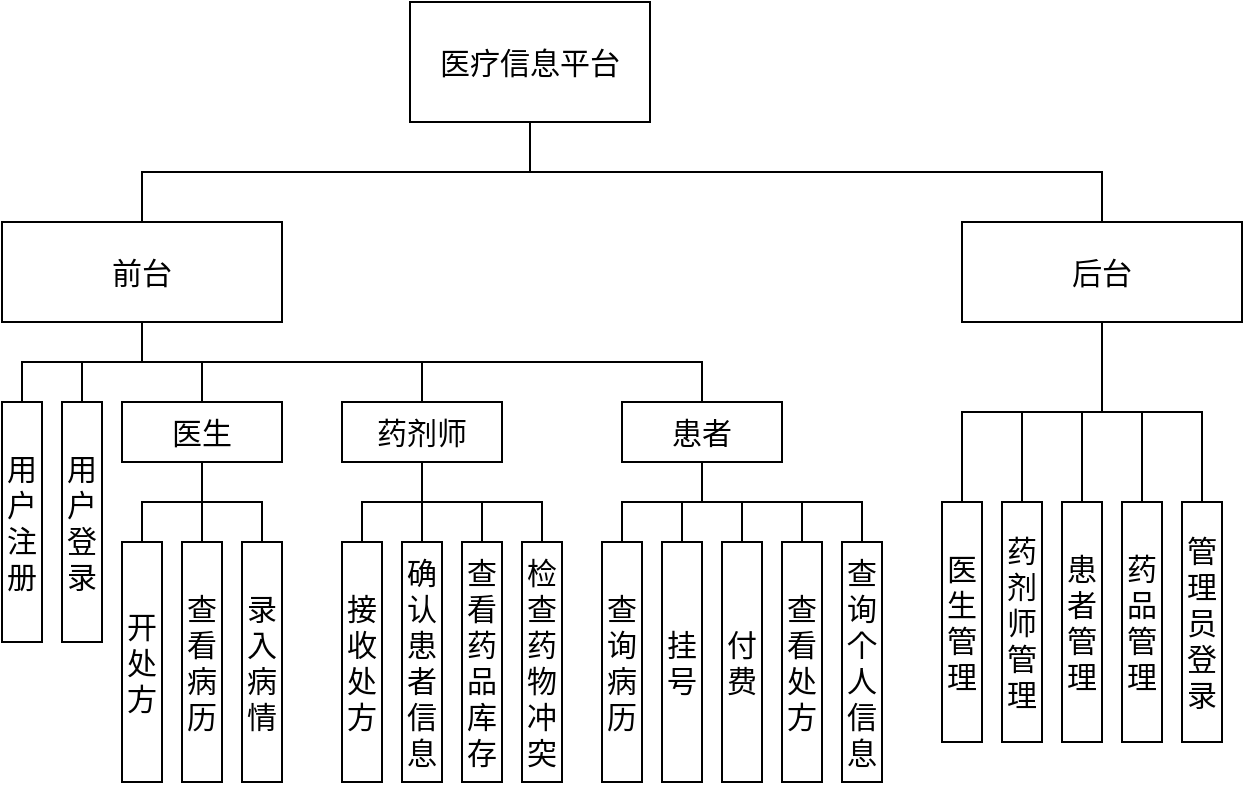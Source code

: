 <mxfile version="17.5.0" type="github">
  <diagram id="prtHgNgQTEPvFCAcTncT" name="Page-1">
    <mxGraphModel dx="990" dy="539" grid="1" gridSize="10" guides="1" tooltips="1" connect="1" arrows="1" fold="1" page="1" pageScale="1" pageWidth="827" pageHeight="1169" math="0" shadow="0">
      <root>
        <mxCell id="0" />
        <mxCell id="1" parent="0" />
        <UserObject label="医疗信息平台" treeRoot="1" id="oJA0DEstWOMaebIxO12c-12">
          <mxCell style="whiteSpace=wrap;html=1;align=center;treeFolding=1;treeMoving=1;newEdgeStyle={&quot;edgeStyle&quot;:&quot;elbowEdgeStyle&quot;,&quot;startArrow&quot;:&quot;none&quot;,&quot;endArrow&quot;:&quot;none&quot;};fontSize=15;" parent="1" vertex="1">
            <mxGeometry x="324" y="230" width="120" height="60" as="geometry" />
          </mxCell>
        </UserObject>
        <mxCell id="oJA0DEstWOMaebIxO12c-15" value="" style="edgeStyle=elbowEdgeStyle;elbow=vertical;startArrow=none;endArrow=none;rounded=0;fontSize=15;" parent="1" source="oJA0DEstWOMaebIxO12c-12" target="oJA0DEstWOMaebIxO12c-16" edge="1">
          <mxGeometry relative="1" as="geometry">
            <mxPoint x="520" y="510" as="sourcePoint" />
          </mxGeometry>
        </mxCell>
        <mxCell id="oJA0DEstWOMaebIxO12c-16" value="前台" style="whiteSpace=wrap;html=1;align=center;verticalAlign=middle;treeFolding=1;treeMoving=1;newEdgeStyle={&quot;edgeStyle&quot;:&quot;elbowEdgeStyle&quot;,&quot;startArrow&quot;:&quot;none&quot;,&quot;endArrow&quot;:&quot;none&quot;};fontSize=15;" parent="1" vertex="1">
          <mxGeometry x="120" y="340" width="140" height="50" as="geometry" />
        </mxCell>
        <mxCell id="oJA0DEstWOMaebIxO12c-17" value="" style="edgeStyle=elbowEdgeStyle;elbow=vertical;startArrow=none;endArrow=none;rounded=0;fontSize=15;" parent="1" source="oJA0DEstWOMaebIxO12c-16" target="oJA0DEstWOMaebIxO12c-18" edge="1">
          <mxGeometry relative="1" as="geometry">
            <mxPoint x="520" y="510" as="sourcePoint" />
          </mxGeometry>
        </mxCell>
        <mxCell id="oJA0DEstWOMaebIxO12c-18" value="用户注册" style="whiteSpace=wrap;html=1;align=center;verticalAlign=middle;treeFolding=1;treeMoving=1;newEdgeStyle={&quot;edgeStyle&quot;:&quot;elbowEdgeStyle&quot;,&quot;startArrow&quot;:&quot;none&quot;,&quot;endArrow&quot;:&quot;none&quot;};fontSize=15;" parent="1" vertex="1">
          <mxGeometry x="120" y="430" width="20" height="120" as="geometry" />
        </mxCell>
        <mxCell id="oJA0DEstWOMaebIxO12c-19" value="" style="edgeStyle=elbowEdgeStyle;elbow=vertical;startArrow=none;endArrow=none;rounded=0;fontSize=15;" parent="1" source="oJA0DEstWOMaebIxO12c-16" target="oJA0DEstWOMaebIxO12c-20" edge="1">
          <mxGeometry relative="1" as="geometry">
            <mxPoint x="460" y="600" as="sourcePoint" />
          </mxGeometry>
        </mxCell>
        <mxCell id="oJA0DEstWOMaebIxO12c-20" value="用户登录" style="whiteSpace=wrap;html=1;align=center;verticalAlign=middle;treeFolding=1;treeMoving=1;newEdgeStyle={&quot;edgeStyle&quot;:&quot;elbowEdgeStyle&quot;,&quot;startArrow&quot;:&quot;none&quot;,&quot;endArrow&quot;:&quot;none&quot;};fontSize=15;" parent="1" vertex="1">
          <mxGeometry x="150" y="430" width="20" height="120" as="geometry" />
        </mxCell>
        <mxCell id="oJA0DEstWOMaebIxO12c-25" value="" style="edgeStyle=elbowEdgeStyle;elbow=vertical;startArrow=none;endArrow=none;rounded=0;fontSize=15;" parent="1" source="oJA0DEstWOMaebIxO12c-16" target="oJA0DEstWOMaebIxO12c-26" edge="1">
          <mxGeometry relative="1" as="geometry">
            <mxPoint x="520" y="510" as="sourcePoint" />
          </mxGeometry>
        </mxCell>
        <mxCell id="oJA0DEstWOMaebIxO12c-26" value="医生" style="whiteSpace=wrap;html=1;align=center;verticalAlign=middle;treeFolding=1;treeMoving=1;newEdgeStyle={&quot;edgeStyle&quot;:&quot;elbowEdgeStyle&quot;,&quot;startArrow&quot;:&quot;none&quot;,&quot;endArrow&quot;:&quot;none&quot;};fontSize=15;" parent="1" vertex="1">
          <mxGeometry x="180" y="430" width="80" height="30" as="geometry" />
        </mxCell>
        <mxCell id="oJA0DEstWOMaebIxO12c-27" value="" style="edgeStyle=elbowEdgeStyle;elbow=vertical;startArrow=none;endArrow=none;rounded=0;fontSize=15;" parent="1" source="oJA0DEstWOMaebIxO12c-16" target="oJA0DEstWOMaebIxO12c-28" edge="1">
          <mxGeometry relative="1" as="geometry">
            <mxPoint x="460" y="600" as="sourcePoint" />
          </mxGeometry>
        </mxCell>
        <mxCell id="oJA0DEstWOMaebIxO12c-28" value="药剂师" style="whiteSpace=wrap;html=1;align=center;verticalAlign=middle;treeFolding=1;treeMoving=1;newEdgeStyle={&quot;edgeStyle&quot;:&quot;elbowEdgeStyle&quot;,&quot;startArrow&quot;:&quot;none&quot;,&quot;endArrow&quot;:&quot;none&quot;};fontSize=15;" parent="1" vertex="1">
          <mxGeometry x="290" y="430" width="80" height="30" as="geometry" />
        </mxCell>
        <mxCell id="oJA0DEstWOMaebIxO12c-29" value="" style="edgeStyle=elbowEdgeStyle;elbow=vertical;startArrow=none;endArrow=none;rounded=0;fontSize=15;" parent="1" source="oJA0DEstWOMaebIxO12c-16" target="oJA0DEstWOMaebIxO12c-30" edge="1">
          <mxGeometry relative="1" as="geometry">
            <mxPoint x="460" y="600" as="sourcePoint" />
          </mxGeometry>
        </mxCell>
        <mxCell id="oJA0DEstWOMaebIxO12c-30" value="患者" style="whiteSpace=wrap;html=1;align=center;verticalAlign=middle;treeFolding=1;treeMoving=1;newEdgeStyle={&quot;edgeStyle&quot;:&quot;elbowEdgeStyle&quot;,&quot;startArrow&quot;:&quot;none&quot;,&quot;endArrow&quot;:&quot;none&quot;};fontSize=15;" parent="1" vertex="1">
          <mxGeometry x="430" y="430" width="80" height="30" as="geometry" />
        </mxCell>
        <mxCell id="oJA0DEstWOMaebIxO12c-33" value="" style="edgeStyle=elbowEdgeStyle;elbow=vertical;startArrow=none;endArrow=none;rounded=0;fontSize=15;" parent="1" source="oJA0DEstWOMaebIxO12c-26" target="oJA0DEstWOMaebIxO12c-34" edge="1">
          <mxGeometry relative="1" as="geometry">
            <mxPoint x="410" y="590" as="sourcePoint" />
          </mxGeometry>
        </mxCell>
        <mxCell id="oJA0DEstWOMaebIxO12c-34" value="开处方" style="whiteSpace=wrap;html=1;align=center;verticalAlign=middle;treeFolding=1;treeMoving=1;newEdgeStyle={&quot;edgeStyle&quot;:&quot;elbowEdgeStyle&quot;,&quot;startArrow&quot;:&quot;none&quot;,&quot;endArrow&quot;:&quot;none&quot;};fontSize=15;" parent="1" vertex="1">
          <mxGeometry x="180" y="500" width="20" height="120" as="geometry" />
        </mxCell>
        <mxCell id="oJA0DEstWOMaebIxO12c-35" value="" style="edgeStyle=elbowEdgeStyle;elbow=vertical;startArrow=none;endArrow=none;rounded=0;fontSize=15;" parent="1" source="oJA0DEstWOMaebIxO12c-26" target="oJA0DEstWOMaebIxO12c-36" edge="1">
          <mxGeometry relative="1" as="geometry">
            <mxPoint x="410" y="660" as="sourcePoint" />
          </mxGeometry>
        </mxCell>
        <mxCell id="oJA0DEstWOMaebIxO12c-36" value="查看病历" style="whiteSpace=wrap;html=1;align=center;verticalAlign=middle;treeFolding=1;treeMoving=1;newEdgeStyle={&quot;edgeStyle&quot;:&quot;elbowEdgeStyle&quot;,&quot;startArrow&quot;:&quot;none&quot;,&quot;endArrow&quot;:&quot;none&quot;};fontSize=15;" parent="1" vertex="1">
          <mxGeometry x="210" y="500" width="20" height="120" as="geometry" />
        </mxCell>
        <mxCell id="oJA0DEstWOMaebIxO12c-37" value="" style="edgeStyle=elbowEdgeStyle;elbow=vertical;startArrow=none;endArrow=none;rounded=0;fontSize=15;" parent="1" source="oJA0DEstWOMaebIxO12c-26" target="oJA0DEstWOMaebIxO12c-38" edge="1">
          <mxGeometry relative="1" as="geometry">
            <mxPoint x="410" y="660" as="sourcePoint" />
          </mxGeometry>
        </mxCell>
        <mxCell id="oJA0DEstWOMaebIxO12c-38" value="录入病情" style="whiteSpace=wrap;html=1;align=center;verticalAlign=middle;treeFolding=1;treeMoving=1;newEdgeStyle={&quot;edgeStyle&quot;:&quot;elbowEdgeStyle&quot;,&quot;startArrow&quot;:&quot;none&quot;,&quot;endArrow&quot;:&quot;none&quot;};fontSize=15;" parent="1" vertex="1">
          <mxGeometry x="240" y="500" width="20" height="120" as="geometry" />
        </mxCell>
        <mxCell id="oJA0DEstWOMaebIxO12c-43" value="" style="edgeStyle=elbowEdgeStyle;elbow=vertical;startArrow=none;endArrow=none;rounded=0;fontSize=15;" parent="1" source="oJA0DEstWOMaebIxO12c-28" target="oJA0DEstWOMaebIxO12c-44" edge="1">
          <mxGeometry relative="1" as="geometry">
            <mxPoint x="400" y="590" as="sourcePoint" />
          </mxGeometry>
        </mxCell>
        <mxCell id="oJA0DEstWOMaebIxO12c-44" value="接收处方" style="whiteSpace=wrap;html=1;align=center;verticalAlign=middle;treeFolding=1;treeMoving=1;newEdgeStyle={&quot;edgeStyle&quot;:&quot;elbowEdgeStyle&quot;,&quot;startArrow&quot;:&quot;none&quot;,&quot;endArrow&quot;:&quot;none&quot;};fontSize=15;" parent="1" vertex="1">
          <mxGeometry x="290" y="500" width="20" height="120" as="geometry" />
        </mxCell>
        <mxCell id="oJA0DEstWOMaebIxO12c-45" value="" style="edgeStyle=elbowEdgeStyle;elbow=vertical;startArrow=none;endArrow=none;rounded=0;fontSize=15;" parent="1" source="oJA0DEstWOMaebIxO12c-28" target="oJA0DEstWOMaebIxO12c-46" edge="1">
          <mxGeometry relative="1" as="geometry">
            <mxPoint x="520" y="660" as="sourcePoint" />
          </mxGeometry>
        </mxCell>
        <mxCell id="oJA0DEstWOMaebIxO12c-46" value="确认患者信息" style="whiteSpace=wrap;html=1;align=center;verticalAlign=middle;treeFolding=1;treeMoving=1;newEdgeStyle={&quot;edgeStyle&quot;:&quot;elbowEdgeStyle&quot;,&quot;startArrow&quot;:&quot;none&quot;,&quot;endArrow&quot;:&quot;none&quot;};fontSize=15;" parent="1" vertex="1" collapsed="1">
          <mxGeometry x="320" y="500" width="20" height="120" as="geometry" />
        </mxCell>
        <mxCell id="oJA0DEstWOMaebIxO12c-47" value="" style="edgeStyle=elbowEdgeStyle;elbow=vertical;startArrow=none;endArrow=none;rounded=0;fontSize=15;" parent="1" source="oJA0DEstWOMaebIxO12c-28" target="oJA0DEstWOMaebIxO12c-48" edge="1">
          <mxGeometry relative="1" as="geometry">
            <mxPoint x="520" y="660" as="sourcePoint" />
          </mxGeometry>
        </mxCell>
        <mxCell id="oJA0DEstWOMaebIxO12c-48" value="查看药品库存" style="whiteSpace=wrap;html=1;align=center;verticalAlign=middle;treeFolding=1;treeMoving=1;newEdgeStyle={&quot;edgeStyle&quot;:&quot;elbowEdgeStyle&quot;,&quot;startArrow&quot;:&quot;none&quot;,&quot;endArrow&quot;:&quot;none&quot;};fontSize=15;" parent="1" vertex="1" collapsed="1">
          <mxGeometry x="350" y="500" width="20" height="120" as="geometry" />
        </mxCell>
        <mxCell id="oJA0DEstWOMaebIxO12c-49" value="" style="edgeStyle=elbowEdgeStyle;elbow=vertical;startArrow=none;endArrow=none;rounded=0;fontSize=15;" parent="1" source="oJA0DEstWOMaebIxO12c-28" target="oJA0DEstWOMaebIxO12c-50" edge="1">
          <mxGeometry relative="1" as="geometry">
            <mxPoint x="520" y="660" as="sourcePoint" />
          </mxGeometry>
        </mxCell>
        <mxCell id="oJA0DEstWOMaebIxO12c-50" value="检查药物冲突" style="whiteSpace=wrap;html=1;align=center;verticalAlign=middle;treeFolding=1;treeMoving=1;newEdgeStyle={&quot;edgeStyle&quot;:&quot;elbowEdgeStyle&quot;,&quot;startArrow&quot;:&quot;none&quot;,&quot;endArrow&quot;:&quot;none&quot;};fontSize=15;" parent="1" vertex="1" collapsed="1">
          <mxGeometry x="380" y="500" width="20" height="120" as="geometry" />
        </mxCell>
        <mxCell id="oJA0DEstWOMaebIxO12c-51" value="" style="edgeStyle=elbowEdgeStyle;elbow=vertical;startArrow=none;endArrow=none;rounded=0;fontSize=15;" parent="1" source="oJA0DEstWOMaebIxO12c-30" target="oJA0DEstWOMaebIxO12c-52" edge="1">
          <mxGeometry relative="1" as="geometry">
            <mxPoint x="380" y="590" as="sourcePoint" />
          </mxGeometry>
        </mxCell>
        <mxCell id="oJA0DEstWOMaebIxO12c-52" value="查询病历" style="whiteSpace=wrap;html=1;align=center;verticalAlign=middle;treeFolding=1;treeMoving=1;newEdgeStyle={&quot;edgeStyle&quot;:&quot;elbowEdgeStyle&quot;,&quot;startArrow&quot;:&quot;none&quot;,&quot;endArrow&quot;:&quot;none&quot;};fontSize=15;" parent="1" vertex="1">
          <mxGeometry x="420" y="500" width="20" height="120" as="geometry" />
        </mxCell>
        <mxCell id="oJA0DEstWOMaebIxO12c-53" value="" style="edgeStyle=elbowEdgeStyle;elbow=vertical;startArrow=none;endArrow=none;rounded=0;fontSize=15;" parent="1" source="oJA0DEstWOMaebIxO12c-30" target="oJA0DEstWOMaebIxO12c-54" edge="1">
          <mxGeometry relative="1" as="geometry">
            <mxPoint x="660" y="660" as="sourcePoint" />
          </mxGeometry>
        </mxCell>
        <mxCell id="oJA0DEstWOMaebIxO12c-54" value="挂号" style="whiteSpace=wrap;html=1;align=center;verticalAlign=middle;treeFolding=1;treeMoving=1;newEdgeStyle={&quot;edgeStyle&quot;:&quot;elbowEdgeStyle&quot;,&quot;startArrow&quot;:&quot;none&quot;,&quot;endArrow&quot;:&quot;none&quot;};fontSize=15;" parent="1" vertex="1">
          <mxGeometry x="450" y="500" width="20" height="120" as="geometry" />
        </mxCell>
        <mxCell id="oJA0DEstWOMaebIxO12c-55" value="" style="edgeStyle=elbowEdgeStyle;elbow=vertical;startArrow=none;endArrow=none;rounded=0;fontSize=15;" parent="1" source="oJA0DEstWOMaebIxO12c-30" target="oJA0DEstWOMaebIxO12c-56" edge="1">
          <mxGeometry relative="1" as="geometry">
            <mxPoint x="660" y="660" as="sourcePoint" />
          </mxGeometry>
        </mxCell>
        <mxCell id="oJA0DEstWOMaebIxO12c-56" value="付费" style="whiteSpace=wrap;html=1;align=center;verticalAlign=middle;treeFolding=1;treeMoving=1;newEdgeStyle={&quot;edgeStyle&quot;:&quot;elbowEdgeStyle&quot;,&quot;startArrow&quot;:&quot;none&quot;,&quot;endArrow&quot;:&quot;none&quot;};fontSize=15;" parent="1" vertex="1">
          <mxGeometry x="480" y="500" width="20" height="120" as="geometry" />
        </mxCell>
        <mxCell id="oJA0DEstWOMaebIxO12c-57" value="" style="edgeStyle=elbowEdgeStyle;elbow=vertical;startArrow=none;endArrow=none;rounded=0;fontSize=15;" parent="1" source="oJA0DEstWOMaebIxO12c-30" target="oJA0DEstWOMaebIxO12c-58" edge="1">
          <mxGeometry relative="1" as="geometry">
            <mxPoint x="660" y="660" as="sourcePoint" />
          </mxGeometry>
        </mxCell>
        <mxCell id="oJA0DEstWOMaebIxO12c-58" value="查看处方" style="whiteSpace=wrap;html=1;align=center;verticalAlign=middle;treeFolding=1;treeMoving=1;newEdgeStyle={&quot;edgeStyle&quot;:&quot;elbowEdgeStyle&quot;,&quot;startArrow&quot;:&quot;none&quot;,&quot;endArrow&quot;:&quot;none&quot;};fontSize=15;" parent="1" vertex="1">
          <mxGeometry x="510" y="500" width="20" height="120" as="geometry" />
        </mxCell>
        <mxCell id="oJA0DEstWOMaebIxO12c-59" value="" style="edgeStyle=elbowEdgeStyle;elbow=vertical;startArrow=none;endArrow=none;rounded=0;fontSize=15;" parent="1" source="oJA0DEstWOMaebIxO12c-30" target="oJA0DEstWOMaebIxO12c-60" edge="1">
          <mxGeometry relative="1" as="geometry">
            <mxPoint x="660" y="660" as="sourcePoint" />
          </mxGeometry>
        </mxCell>
        <mxCell id="oJA0DEstWOMaebIxO12c-60" value="查询个人信息" style="whiteSpace=wrap;html=1;align=center;verticalAlign=middle;treeFolding=1;treeMoving=1;newEdgeStyle={&quot;edgeStyle&quot;:&quot;elbowEdgeStyle&quot;,&quot;startArrow&quot;:&quot;none&quot;,&quot;endArrow&quot;:&quot;none&quot;};fontSize=15;" parent="1" vertex="1">
          <mxGeometry x="540" y="500" width="20" height="120" as="geometry" />
        </mxCell>
        <mxCell id="oJA0DEstWOMaebIxO12c-62" value="医生管理" style="whiteSpace=wrap;html=1;align=center;verticalAlign=middle;treeFolding=1;treeMoving=1;newEdgeStyle={&quot;edgeStyle&quot;:&quot;elbowEdgeStyle&quot;,&quot;startArrow&quot;:&quot;none&quot;,&quot;endArrow&quot;:&quot;none&quot;};fontSize=15;" parent="1" vertex="1">
          <mxGeometry x="590" y="480" width="20" height="120" as="geometry" />
        </mxCell>
        <mxCell id="oJA0DEstWOMaebIxO12c-64" value="药剂师管理" style="whiteSpace=wrap;html=1;align=center;verticalAlign=middle;treeFolding=1;treeMoving=1;newEdgeStyle={&quot;edgeStyle&quot;:&quot;elbowEdgeStyle&quot;,&quot;startArrow&quot;:&quot;none&quot;,&quot;endArrow&quot;:&quot;none&quot;};fontSize=15;" parent="1" vertex="1">
          <mxGeometry x="620" y="480" width="20" height="120" as="geometry" />
        </mxCell>
        <mxCell id="oJA0DEstWOMaebIxO12c-66" value="患者管理" style="whiteSpace=wrap;html=1;align=center;verticalAlign=middle;treeFolding=1;treeMoving=1;newEdgeStyle={&quot;edgeStyle&quot;:&quot;elbowEdgeStyle&quot;,&quot;startArrow&quot;:&quot;none&quot;,&quot;endArrow&quot;:&quot;none&quot;};fontSize=15;" parent="1" vertex="1">
          <mxGeometry x="650" y="480" width="20" height="120" as="geometry" />
        </mxCell>
        <mxCell id="oJA0DEstWOMaebIxO12c-68" value="药品管理" style="whiteSpace=wrap;html=1;align=center;verticalAlign=middle;treeFolding=1;treeMoving=1;newEdgeStyle={&quot;edgeStyle&quot;:&quot;elbowEdgeStyle&quot;,&quot;startArrow&quot;:&quot;none&quot;,&quot;endArrow&quot;:&quot;none&quot;};fontSize=15;" parent="1" vertex="1">
          <mxGeometry x="680" y="480" width="20" height="120" as="geometry" />
        </mxCell>
        <mxCell id="oJA0DEstWOMaebIxO12c-70" value="管理员登录" style="whiteSpace=wrap;html=1;align=center;verticalAlign=middle;treeFolding=1;treeMoving=1;newEdgeStyle={&quot;edgeStyle&quot;:&quot;elbowEdgeStyle&quot;,&quot;startArrow&quot;:&quot;none&quot;,&quot;endArrow&quot;:&quot;none&quot;};fontSize=15;" parent="1" vertex="1">
          <mxGeometry x="710" y="480" width="20" height="120" as="geometry" />
        </mxCell>
        <mxCell id="oJA0DEstWOMaebIxO12c-14" value="后台" style="whiteSpace=wrap;html=1;align=center;verticalAlign=middle;treeFolding=1;treeMoving=1;newEdgeStyle={&quot;edgeStyle&quot;:&quot;elbowEdgeStyle&quot;,&quot;startArrow&quot;:&quot;none&quot;,&quot;endArrow&quot;:&quot;none&quot;};fontSize=15;" parent="1" vertex="1">
          <mxGeometry x="600" y="340" width="140" height="50" as="geometry" />
        </mxCell>
        <mxCell id="oJA0DEstWOMaebIxO12c-11" value="" style="edgeStyle=elbowEdgeStyle;elbow=vertical;startArrow=none;endArrow=none;rounded=0;fontSize=15;" parent="1" source="oJA0DEstWOMaebIxO12c-12" target="oJA0DEstWOMaebIxO12c-14" edge="1">
          <mxGeometry relative="1" as="geometry" />
        </mxCell>
        <mxCell id="oJA0DEstWOMaebIxO12c-61" value="" style="edgeStyle=elbowEdgeStyle;elbow=vertical;startArrow=none;endArrow=none;rounded=0;fontSize=15;" parent="1" source="oJA0DEstWOMaebIxO12c-14" target="oJA0DEstWOMaebIxO12c-62" edge="1">
          <mxGeometry relative="1" as="geometry">
            <mxPoint x="474" y="500" as="sourcePoint" />
          </mxGeometry>
        </mxCell>
        <mxCell id="oJA0DEstWOMaebIxO12c-63" value="" style="edgeStyle=elbowEdgeStyle;elbow=vertical;startArrow=none;endArrow=none;rounded=0;fontSize=15;" parent="1" source="oJA0DEstWOMaebIxO12c-14" target="oJA0DEstWOMaebIxO12c-64" edge="1">
          <mxGeometry relative="1" as="geometry">
            <mxPoint x="780" y="590" as="sourcePoint" />
          </mxGeometry>
        </mxCell>
        <mxCell id="oJA0DEstWOMaebIxO12c-65" value="" style="edgeStyle=elbowEdgeStyle;elbow=vertical;startArrow=none;endArrow=none;rounded=0;fontSize=15;" parent="1" source="oJA0DEstWOMaebIxO12c-14" target="oJA0DEstWOMaebIxO12c-66" edge="1">
          <mxGeometry relative="1" as="geometry">
            <mxPoint x="780" y="590" as="sourcePoint" />
          </mxGeometry>
        </mxCell>
        <mxCell id="oJA0DEstWOMaebIxO12c-67" value="" style="edgeStyle=elbowEdgeStyle;elbow=vertical;startArrow=none;endArrow=none;rounded=0;fontSize=15;" parent="1" source="oJA0DEstWOMaebIxO12c-14" target="oJA0DEstWOMaebIxO12c-68" edge="1">
          <mxGeometry relative="1" as="geometry">
            <mxPoint x="780" y="590" as="sourcePoint" />
          </mxGeometry>
        </mxCell>
        <mxCell id="oJA0DEstWOMaebIxO12c-69" value="" style="edgeStyle=elbowEdgeStyle;elbow=vertical;startArrow=none;endArrow=none;rounded=0;fontSize=15;" parent="1" source="oJA0DEstWOMaebIxO12c-14" target="oJA0DEstWOMaebIxO12c-70" edge="1">
          <mxGeometry relative="1" as="geometry">
            <mxPoint x="780" y="590" as="sourcePoint" />
          </mxGeometry>
        </mxCell>
      </root>
    </mxGraphModel>
  </diagram>
</mxfile>
